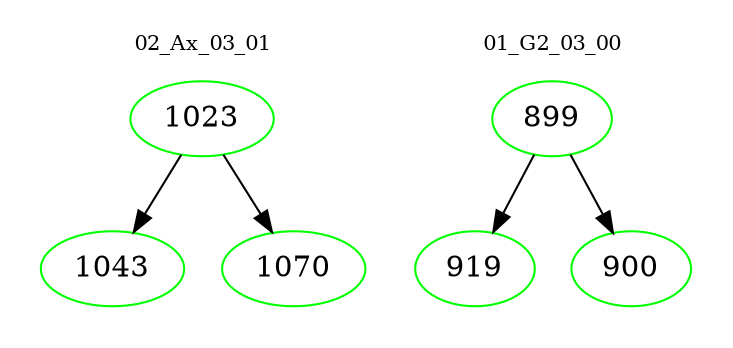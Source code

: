 digraph{
subgraph cluster_0 {
color = white
label = "02_Ax_03_01";
fontsize=10;
T0_1023 [label="1023", color="green"]
T0_1023 -> T0_1043 [color="black"]
T0_1043 [label="1043", color="green"]
T0_1023 -> T0_1070 [color="black"]
T0_1070 [label="1070", color="green"]
}
subgraph cluster_1 {
color = white
label = "01_G2_03_00";
fontsize=10;
T1_899 [label="899", color="green"]
T1_899 -> T1_919 [color="black"]
T1_919 [label="919", color="green"]
T1_899 -> T1_900 [color="black"]
T1_900 [label="900", color="green"]
}
}
